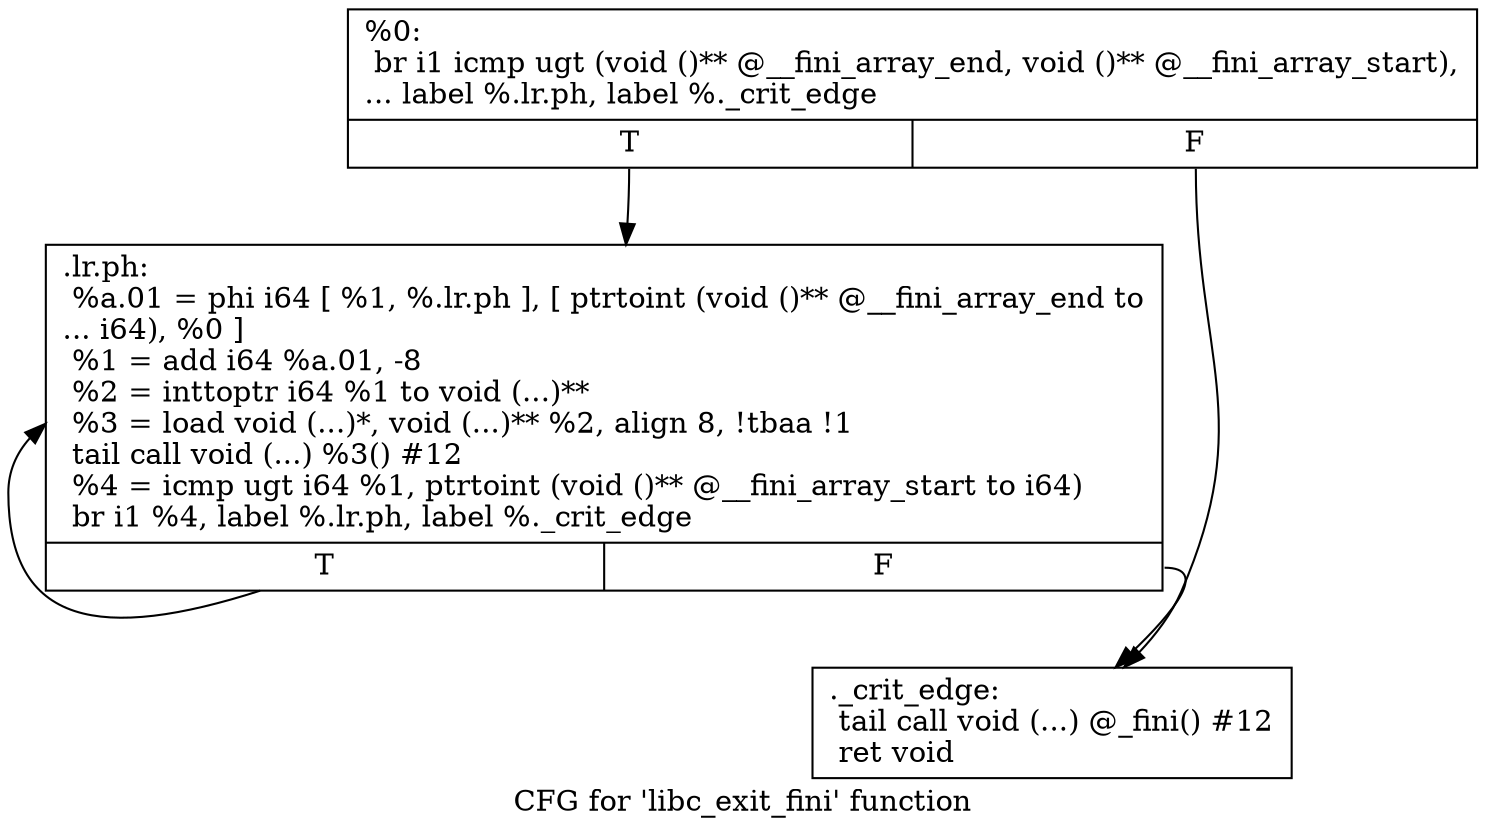 digraph "CFG for 'libc_exit_fini' function" {
	label="CFG for 'libc_exit_fini' function";

	Node0x97d7d0 [shape=record,label="{%0:\l  br i1 icmp ugt (void ()** @__fini_array_end, void ()** @__fini_array_start),\l... label %.lr.ph, label %._crit_edge\l|{<s0>T|<s1>F}}"];
	Node0x97d7d0:s0 -> Node0x97d820;
	Node0x97d7d0:s1 -> Node0x97d870;
	Node0x97d820 [shape=record,label="{.lr.ph:                                           \l  %a.01 = phi i64 [ %1, %.lr.ph ], [ ptrtoint (void ()** @__fini_array_end to\l... i64), %0 ]\l  %1 = add i64 %a.01, -8\l  %2 = inttoptr i64 %1 to void (...)**\l  %3 = load void (...)*, void (...)** %2, align 8, !tbaa !1\l  tail call void (...) %3() #12\l  %4 = icmp ugt i64 %1, ptrtoint (void ()** @__fini_array_start to i64)\l  br i1 %4, label %.lr.ph, label %._crit_edge\l|{<s0>T|<s1>F}}"];
	Node0x97d820:s0 -> Node0x97d820;
	Node0x97d820:s1 -> Node0x97d870;
	Node0x97d870 [shape=record,label="{._crit_edge:                                      \l  tail call void (...) @_fini() #12\l  ret void\l}"];
}
